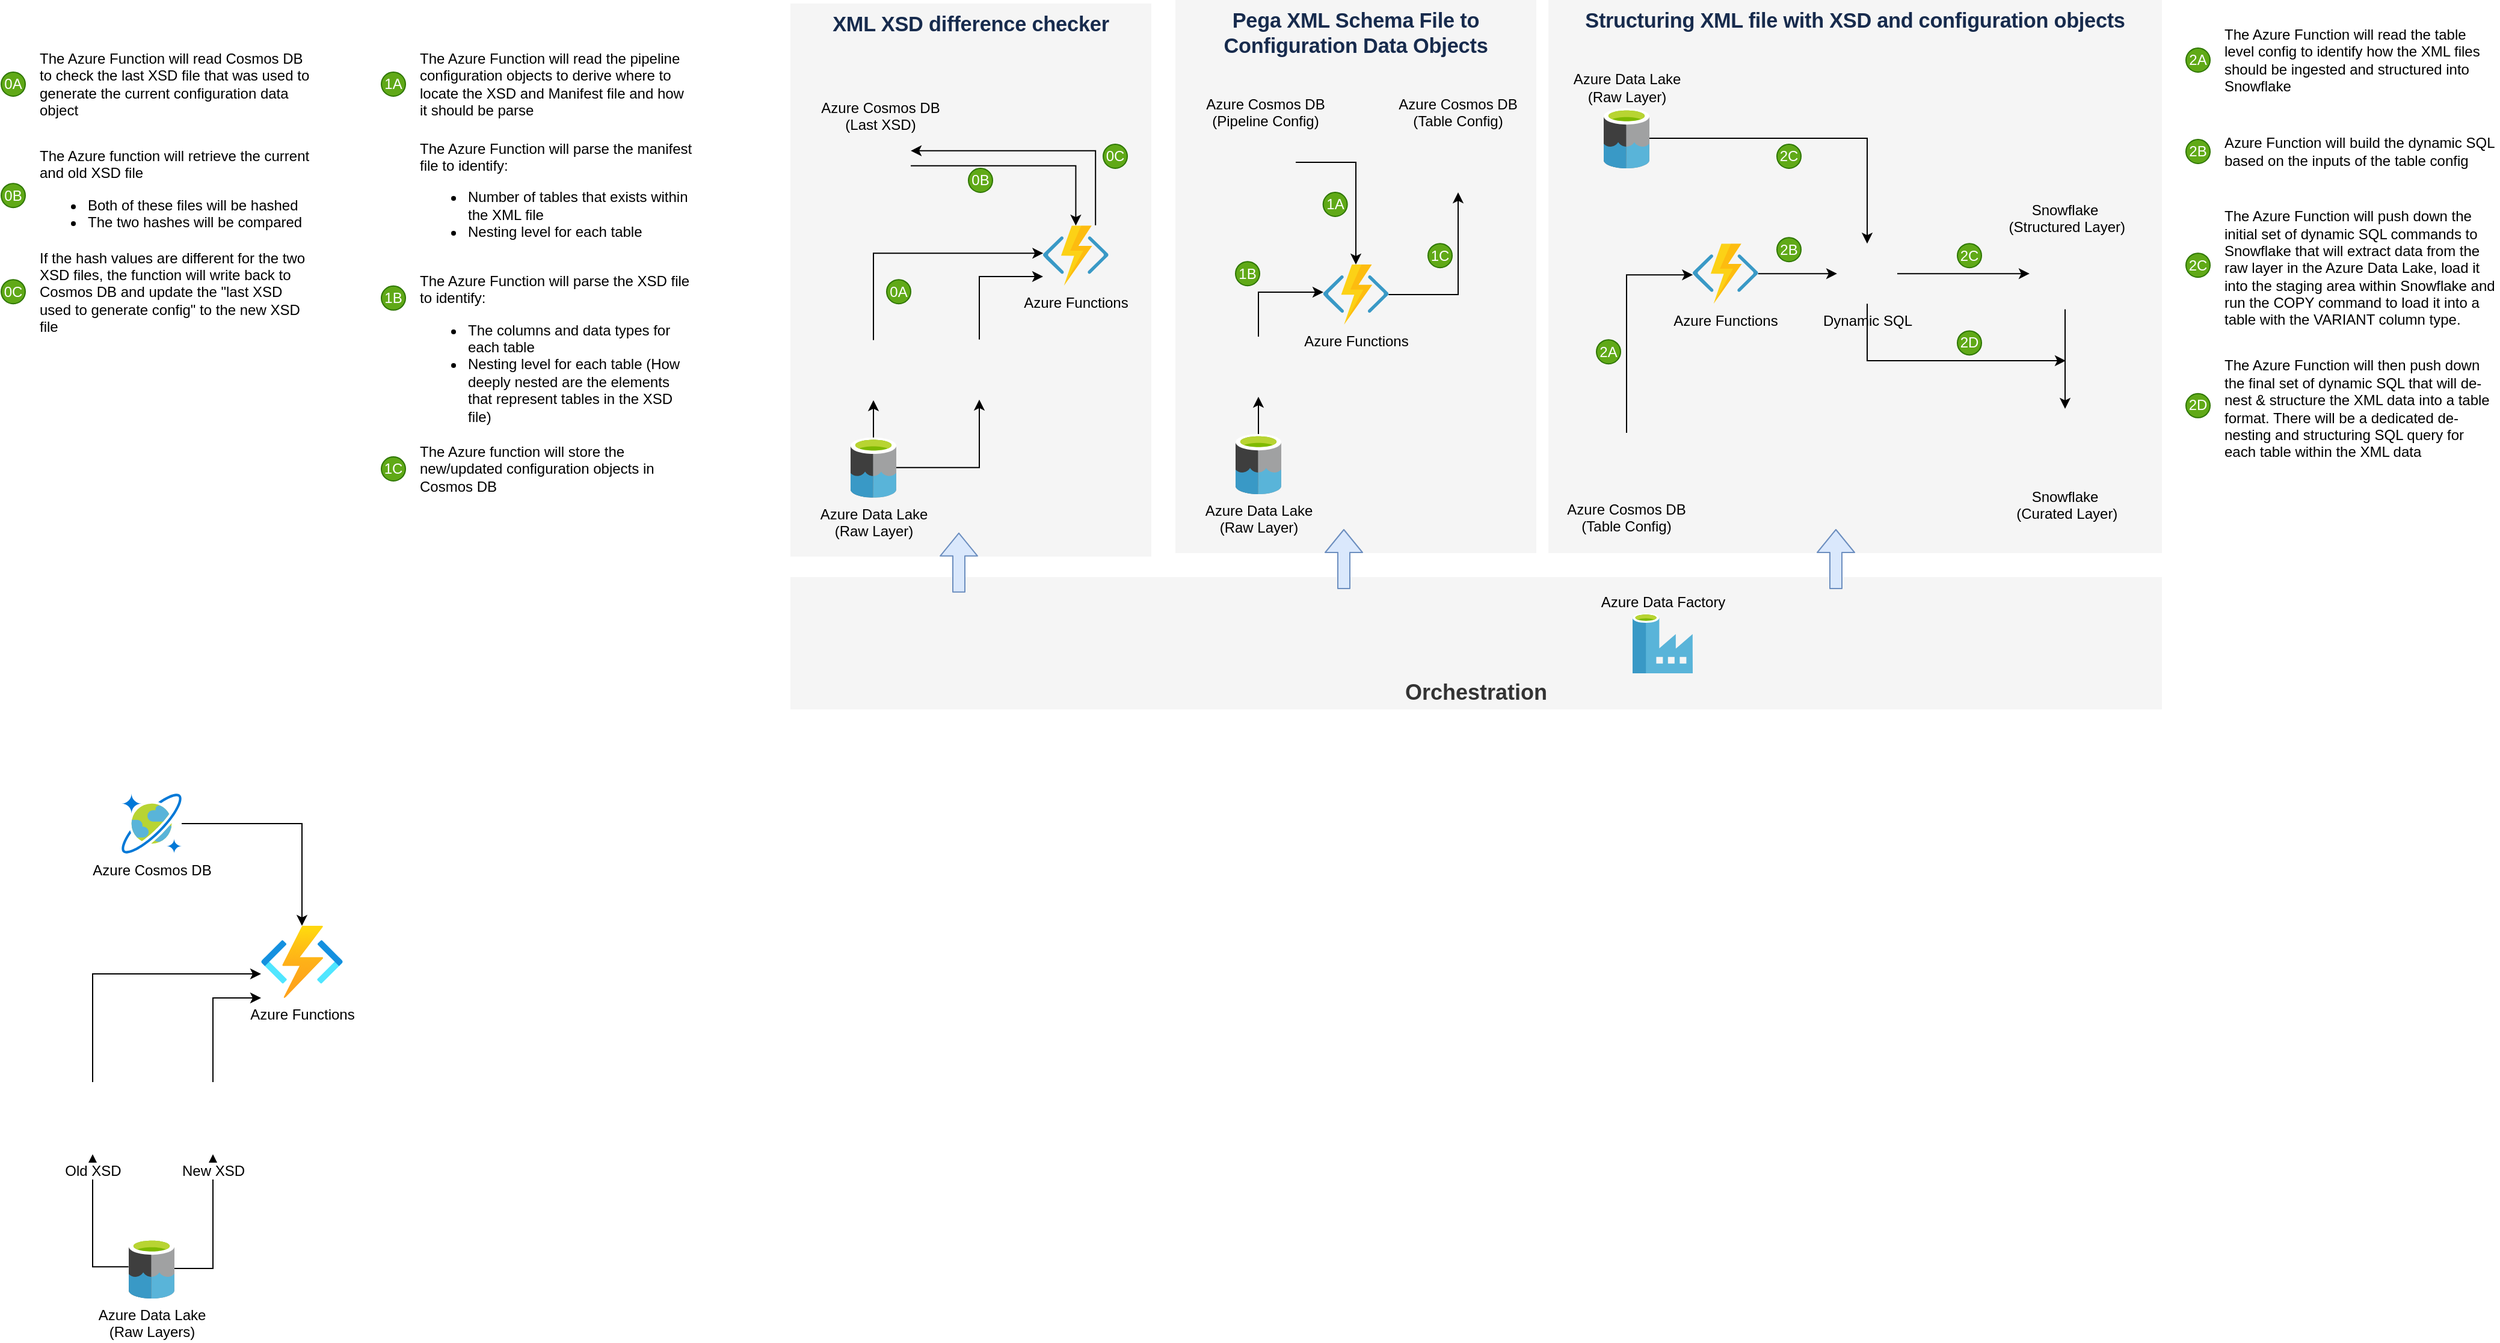 <mxfile version="13.7.7" type="device" pages="2"><diagram id="fEEXhk86XjZmXS8oergo" name="Page-1"><mxGraphModel dx="1038" dy="1680" grid="1" gridSize="10" guides="1" tooltips="1" connect="1" arrows="1" fold="1" page="1" pageScale="1" pageWidth="850" pageHeight="1100" math="0" shadow="0"><root><mxCell id="0"/><mxCell id="1" parent="0"/><mxCell id="aSCi5JB_Is5EYZtUfOi1-1" value="Azure Data Lake&lt;br&gt;(Raw Layers)" style="aspect=fixed;html=1;points=[];align=center;image;fontSize=12;image=img/lib/mscae/Data_Lake.svg;" vertex="1" parent="1"><mxGeometry x="280" y="700" width="38" height="50" as="geometry"/></mxCell><mxCell id="aSCi5JB_Is5EYZtUfOi1-3" style="edgeStyle=orthogonalEdgeStyle;rounded=0;orthogonalLoop=1;jettySize=auto;html=1;exitX=-0.005;exitY=0.472;exitDx=0;exitDy=0;exitPerimeter=0;" edge="1" parent="1" source="aSCi5JB_Is5EYZtUfOi1-1" target="aSCi5JB_Is5EYZtUfOi1-2"><mxGeometry relative="1" as="geometry"><mxPoint x="310" y="640" as="sourcePoint"/><mxPoint x="340" y="610" as="targetPoint"/></mxGeometry></mxCell><mxCell id="aSCi5JB_Is5EYZtUfOi1-7" value="" style="edgeStyle=orthogonalEdgeStyle;rounded=0;orthogonalLoop=1;jettySize=auto;html=1;exitX=0.5;exitY=0;exitDx=0;exitDy=0;" edge="1" parent="1" source="aSCi5JB_Is5EYZtUfOi1-2" target="aSCi5JB_Is5EYZtUfOi1-6"><mxGeometry relative="1" as="geometry"><mxPoint x="370" y="481" as="targetPoint"/><Array as="points"><mxPoint x="250" y="480"/></Array></mxGeometry></mxCell><mxCell id="aSCi5JB_Is5EYZtUfOi1-2" value="Old XSD" style="shape=image;html=1;verticalAlign=top;verticalLabelPosition=bottom;labelBackgroundColor=#ffffff;imageAspect=0;aspect=fixed;image=https://cdn1.iconfinder.com/data/icons/hawcons/32/699182-icon-102-document-file-xml-128.png" vertex="1" parent="1"><mxGeometry x="220" y="570" width="60" height="60" as="geometry"/></mxCell><mxCell id="aSCi5JB_Is5EYZtUfOi1-4" style="edgeStyle=orthogonalEdgeStyle;rounded=0;orthogonalLoop=1;jettySize=auto;html=1;" edge="1" parent="1" target="aSCi5JB_Is5EYZtUfOi1-5" source="aSCi5JB_Is5EYZtUfOi1-1"><mxGeometry relative="1" as="geometry"><mxPoint x="340" y="735" as="sourcePoint"/><mxPoint x="350" y="620" as="targetPoint"/><Array as="points"><mxPoint x="350" y="725"/></Array></mxGeometry></mxCell><mxCell id="aSCi5JB_Is5EYZtUfOi1-8" style="edgeStyle=orthogonalEdgeStyle;rounded=0;orthogonalLoop=1;jettySize=auto;html=1;exitX=0.5;exitY=0;exitDx=0;exitDy=0;" edge="1" parent="1" source="aSCi5JB_Is5EYZtUfOi1-5" target="aSCi5JB_Is5EYZtUfOi1-6"><mxGeometry relative="1" as="geometry"><Array as="points"><mxPoint x="350" y="500"/></Array></mxGeometry></mxCell><mxCell id="aSCi5JB_Is5EYZtUfOi1-5" value="New XSD" style="shape=image;html=1;verticalAlign=top;verticalLabelPosition=bottom;labelBackgroundColor=#ffffff;imageAspect=0;aspect=fixed;image=https://cdn1.iconfinder.com/data/icons/hawcons/32/699182-icon-102-document-file-xml-128.png" vertex="1" parent="1"><mxGeometry x="320" y="570" width="60" height="60" as="geometry"/></mxCell><mxCell id="aSCi5JB_Is5EYZtUfOi1-6" value="Azure Functions" style="aspect=fixed;html=1;points=[];align=center;image;fontSize=12;image=img/lib/azure2/compute/Function_Apps.svg;" vertex="1" parent="1"><mxGeometry x="390" y="440" width="68" height="60" as="geometry"/></mxCell><mxCell id="aSCi5JB_Is5EYZtUfOi1-10" style="edgeStyle=orthogonalEdgeStyle;rounded=0;orthogonalLoop=1;jettySize=auto;html=1;" edge="1" parent="1" source="aSCi5JB_Is5EYZtUfOi1-9" target="aSCi5JB_Is5EYZtUfOi1-6"><mxGeometry relative="1" as="geometry"/></mxCell><mxCell id="aSCi5JB_Is5EYZtUfOi1-9" value="Azure Cosmos DB" style="aspect=fixed;html=1;points=[];align=center;image;fontSize=12;image=img/lib/mscae/CosmosDB.svg;" vertex="1" parent="1"><mxGeometry x="274" y="330" width="50" height="50" as="geometry"/></mxCell><mxCell id="aSCi5JB_Is5EYZtUfOi1-66" value="&lt;span style=&quot;color: rgb(23 , 43 , 77) ; font-family: , &amp;quot;blinkmacsystemfont&amp;quot; , &amp;quot;segoe ui&amp;quot; , &amp;quot;roboto&amp;quot; , &amp;quot;noto sans&amp;quot; , &amp;quot;ubuntu&amp;quot; , &amp;quot;droid sans&amp;quot; , &amp;quot;helvetica neue&amp;quot; , sans-serif ; font-size: 1.43em ; letter-spacing: -0.008em&quot;&gt;Structuring XML file with XSD and configuration objects&lt;/span&gt;" style="rounded=0;whiteSpace=wrap;html=1;fillColor=#f5f5f5;fontColor=#333333;strokeColor=none;verticalAlign=top;fontStyle=1" vertex="1" parent="1"><mxGeometry x="1460" y="-330" width="510" height="460" as="geometry"/></mxCell><mxCell id="aSCi5JB_Is5EYZtUfOi1-67" value="&lt;span style=&quot;color: rgb(23 , 43 , 77) ; letter-spacing: -0.008em&quot;&gt;&lt;b&gt;&lt;font style=&quot;font-size: 17.16px&quot;&gt;Pega XML Schema File to Configuration Data Objects&lt;/font&gt;&lt;/b&gt;&lt;/span&gt;" style="rounded=0;whiteSpace=wrap;html=1;fillColor=#f5f5f5;fontColor=#333333;strokeColor=none;verticalAlign=top;" vertex="1" parent="1"><mxGeometry x="1150" y="-330" width="300" height="460" as="geometry"/></mxCell><mxCell id="aSCi5JB_Is5EYZtUfOi1-68" value="&lt;b&gt;&lt;font style=&quot;font-size: 18px&quot;&gt;Orchestration&lt;/font&gt;&lt;/b&gt;" style="rounded=0;whiteSpace=wrap;html=1;fillColor=#f5f5f5;fontColor=#333333;strokeColor=none;verticalAlign=bottom;" vertex="1" parent="1"><mxGeometry x="830" y="150" width="1140" height="110" as="geometry"/></mxCell><mxCell id="aSCi5JB_Is5EYZtUfOi1-69" value="Azure Data Factory" style="aspect=fixed;html=1;points=[];align=center;image;fontSize=12;image=img/lib/mscae/Data_Factory.svg;labelBackgroundColor=none;labelPosition=center;verticalLabelPosition=top;verticalAlign=bottom;" vertex="1" parent="1"><mxGeometry x="1530" y="180" width="50" height="50" as="geometry"/></mxCell><mxCell id="aSCi5JB_Is5EYZtUfOi1-70" style="edgeStyle=orthogonalEdgeStyle;rounded=0;orthogonalLoop=1;jettySize=auto;html=1;" edge="1" parent="1" source="aSCi5JB_Is5EYZtUfOi1-92" target="aSCi5JB_Is5EYZtUfOi1-88"><mxGeometry relative="1" as="geometry"/></mxCell><mxCell id="aSCi5JB_Is5EYZtUfOi1-71" style="edgeStyle=orthogonalEdgeStyle;rounded=0;orthogonalLoop=1;jettySize=auto;html=1;" edge="1" parent="1" source="aSCi5JB_Is5EYZtUfOi1-73" target="aSCi5JB_Is5EYZtUfOi1-82"><mxGeometry relative="1" as="geometry"/></mxCell><mxCell id="aSCi5JB_Is5EYZtUfOi1-72" style="edgeStyle=orthogonalEdgeStyle;rounded=0;orthogonalLoop=1;jettySize=auto;html=1;" edge="1" parent="1" source="aSCi5JB_Is5EYZtUfOi1-73"><mxGeometry relative="1" as="geometry"><mxPoint x="1890" y="-30" as="targetPoint"/><Array as="points"><mxPoint x="1725" y="-30"/></Array></mxGeometry></mxCell><mxCell id="aSCi5JB_Is5EYZtUfOi1-73" value="Dynamic SQL" style="shape=image;html=1;verticalAlign=top;verticalLabelPosition=bottom;labelBackgroundColor=none;imageAspect=0;aspect=fixed;image=https://cdn1.iconfinder.com/data/icons/hawcons/32/700048-icon-89-document-file-sql-128.png;labelPosition=center;align=center;" vertex="1" parent="1"><mxGeometry x="1700" y="-127.4" width="50" height="50" as="geometry"/></mxCell><mxCell id="aSCi5JB_Is5EYZtUfOi1-74" style="edgeStyle=orthogonalEdgeStyle;rounded=0;orthogonalLoop=1;jettySize=auto;html=1;" edge="1" parent="1" source="aSCi5JB_Is5EYZtUfOi1-75" target="aSCi5JB_Is5EYZtUfOi1-92"><mxGeometry relative="1" as="geometry"/></mxCell><mxCell id="aSCi5JB_Is5EYZtUfOi1-75" value="Azure Cosmos DB &#10;(Pipeline Config)" style="shape=image;verticalLabelPosition=top;labelBackgroundColor=none;verticalAlign=bottom;aspect=fixed;imageAspect=0;image=https://www.bobpusateri.com/wp-content/uploads/2018/09/CosmosDB-400.png;labelPosition=center;align=center;" vertex="1" parent="1"><mxGeometry x="1200" y="-220" width="50" height="50" as="geometry"/></mxCell><mxCell id="aSCi5JB_Is5EYZtUfOi1-76" value="2A" style="ellipse;whiteSpace=wrap;html=1;aspect=fixed;fillColor=#60a917;strokeColor=#2D7600;fontColor=#ffffff;" vertex="1" parent="1"><mxGeometry x="1990" y="-290" width="20" height="20" as="geometry"/></mxCell><mxCell id="aSCi5JB_Is5EYZtUfOi1-77" value="The Azure Function will read the table level config to identify how the XML files should be ingested and structured into Snowflake" style="text;html=1;strokeColor=none;fillColor=none;align=left;verticalAlign=middle;whiteSpace=wrap;rounded=0;" vertex="1" parent="1"><mxGeometry x="2020" y="-310" width="230" height="60" as="geometry"/></mxCell><mxCell id="aSCi5JB_Is5EYZtUfOi1-78" value="2B" style="ellipse;whiteSpace=wrap;html=1;aspect=fixed;fillColor=#60a917;strokeColor=#2D7600;fontColor=#ffffff;" vertex="1" parent="1"><mxGeometry x="1990" y="-214" width="20" height="20" as="geometry"/></mxCell><mxCell id="aSCi5JB_Is5EYZtUfOi1-79" value="Azure Function will build the dynamic SQL based on the inputs of the table config" style="text;html=1;strokeColor=none;fillColor=none;align=left;verticalAlign=middle;whiteSpace=wrap;rounded=0;" vertex="1" parent="1"><mxGeometry x="2020" y="-234" width="230" height="60" as="geometry"/></mxCell><mxCell id="aSCi5JB_Is5EYZtUfOi1-80" value="Snowflake&#10; (Curated Layer)" style="shape=image;verticalLabelPosition=bottom;labelBackgroundColor=none;verticalAlign=top;aspect=fixed;imageAspect=0;image=https://globalcorporateventuring.com/content/uploads/2018/08/Snowflake_Computing_blue_icon.png;labelPosition=center;align=center;" vertex="1" parent="1"><mxGeometry x="1860" y="10.0" width="59" height="59.41" as="geometry"/></mxCell><mxCell id="aSCi5JB_Is5EYZtUfOi1-81" style="edgeStyle=orthogonalEdgeStyle;rounded=0;orthogonalLoop=1;jettySize=auto;html=1;" edge="1" parent="1" source="aSCi5JB_Is5EYZtUfOi1-82" target="aSCi5JB_Is5EYZtUfOi1-80"><mxGeometry relative="1" as="geometry"/></mxCell><mxCell id="aSCi5JB_Is5EYZtUfOi1-82" value="Snowflake&#10; (Structured Layer)" style="shape=image;verticalLabelPosition=top;labelBackgroundColor=none;verticalAlign=bottom;aspect=fixed;imageAspect=0;image=https://globalcorporateventuring.com/content/uploads/2018/08/Snowflake_Computing_blue_icon.png;labelPosition=center;align=center;" vertex="1" parent="1"><mxGeometry x="1860" y="-132.11" width="59" height="59.41" as="geometry"/></mxCell><mxCell id="aSCi5JB_Is5EYZtUfOi1-83" style="edgeStyle=orthogonalEdgeStyle;rounded=0;orthogonalLoop=1;jettySize=auto;html=1;entryX=0.003;entryY=0.52;entryDx=0;entryDy=0;entryPerimeter=0;" edge="1" parent="1" source="aSCi5JB_Is5EYZtUfOi1-84" target="aSCi5JB_Is5EYZtUfOi1-91"><mxGeometry relative="1" as="geometry"><Array as="points"><mxPoint x="1525" y="56"/></Array></mxGeometry></mxCell><mxCell id="aSCi5JB_Is5EYZtUfOi1-84" value="Azure Cosmos DB &#10;(Table Config)" style="shape=image;verticalLabelPosition=bottom;labelBackgroundColor=none;verticalAlign=top;aspect=fixed;imageAspect=0;image=https://www.bobpusateri.com/wp-content/uploads/2018/09/CosmosDB-400.png;labelPosition=center;align=center;" vertex="1" parent="1"><mxGeometry x="1500" y="30" width="50" height="50" as="geometry"/></mxCell><mxCell id="aSCi5JB_Is5EYZtUfOi1-85" style="edgeStyle=orthogonalEdgeStyle;rounded=0;orthogonalLoop=1;jettySize=auto;html=1;" edge="1" parent="1" source="aSCi5JB_Is5EYZtUfOi1-91" target="aSCi5JB_Is5EYZtUfOi1-73"><mxGeometry relative="1" as="geometry"/></mxCell><mxCell id="aSCi5JB_Is5EYZtUfOi1-86" style="edgeStyle=orthogonalEdgeStyle;rounded=0;orthogonalLoop=1;jettySize=auto;html=1;" edge="1" parent="1" source="aSCi5JB_Is5EYZtUfOi1-87" target="aSCi5JB_Is5EYZtUfOi1-115"><mxGeometry relative="1" as="geometry"/></mxCell><mxCell id="aSCi5JB_Is5EYZtUfOi1-87" value="Azure Data Lake&lt;br&gt;(Raw Layer)" style="aspect=fixed;html=1;points=[];align=center;image;fontSize=12;image=img/lib/mscae/Data_Lake.svg;strokeColor=#FFFFFF;fillColor=#08CEFF;labelBackgroundColor=none;" vertex="1" parent="1"><mxGeometry x="1200" y="31.0" width="38" height="50" as="geometry"/></mxCell><mxCell id="aSCi5JB_Is5EYZtUfOi1-88" value="Azure Cosmos DB &#10;(Table Config)" style="shape=image;verticalLabelPosition=top;labelBackgroundColor=none;verticalAlign=bottom;aspect=fixed;imageAspect=0;image=https://www.bobpusateri.com/wp-content/uploads/2018/09/CosmosDB-400.png;labelPosition=center;align=center;" vertex="1" parent="1"><mxGeometry x="1360" y="-220" width="50" height="50" as="geometry"/></mxCell><mxCell id="aSCi5JB_Is5EYZtUfOi1-89" style="edgeStyle=orthogonalEdgeStyle;rounded=0;orthogonalLoop=1;jettySize=auto;html=1;entryX=0.5;entryY=0;entryDx=0;entryDy=0;" edge="1" parent="1" source="aSCi5JB_Is5EYZtUfOi1-90" target="aSCi5JB_Is5EYZtUfOi1-73"><mxGeometry relative="1" as="geometry"/></mxCell><mxCell id="aSCi5JB_Is5EYZtUfOi1-90" value="Azure Data Lake&lt;br&gt;(Raw Layer)" style="aspect=fixed;html=1;points=[];align=center;image;fontSize=12;image=img/lib/mscae/Data_Lake.svg;strokeColor=#FFFFFF;fillColor=#08CEFF;labelBackgroundColor=none;labelPosition=center;verticalLabelPosition=top;verticalAlign=bottom;" vertex="1" parent="1"><mxGeometry x="1506" y="-240.0" width="38" height="50" as="geometry"/></mxCell><mxCell id="aSCi5JB_Is5EYZtUfOi1-91" value="Azure Functions" style="aspect=fixed;html=1;points=[];align=center;image;fontSize=12;image=img/lib/mscae/Functions.svg;labelBackgroundColor=none;" vertex="1" parent="1"><mxGeometry x="1580" y="-127.4" width="54.35" height="50" as="geometry"/></mxCell><mxCell id="aSCi5JB_Is5EYZtUfOi1-92" value="Azure Functions" style="aspect=fixed;html=1;points=[];align=center;image;fontSize=12;image=img/lib/mscae/Functions.svg;labelBackgroundColor=none;" vertex="1" parent="1"><mxGeometry x="1272.83" y="-110" width="54.35" height="50" as="geometry"/></mxCell><mxCell id="aSCi5JB_Is5EYZtUfOi1-93" value="" style="shape=flexArrow;endArrow=classic;html=1;fillColor=#dae8fc;strokeColor=#6c8ebf;" edge="1" parent="1"><mxGeometry width="50" height="50" relative="1" as="geometry"><mxPoint x="1290" y="160" as="sourcePoint"/><mxPoint x="1290" y="110" as="targetPoint"/></mxGeometry></mxCell><mxCell id="aSCi5JB_Is5EYZtUfOi1-94" value="" style="shape=flexArrow;endArrow=classic;html=1;fillColor=#dae8fc;strokeColor=#6c8ebf;" edge="1" parent="1"><mxGeometry width="50" height="50" relative="1" as="geometry"><mxPoint x="1699" y="160" as="sourcePoint"/><mxPoint x="1699" y="110" as="targetPoint"/></mxGeometry></mxCell><mxCell id="aSCi5JB_Is5EYZtUfOi1-95" style="edgeStyle=orthogonalEdgeStyle;rounded=0;orthogonalLoop=1;jettySize=auto;html=1;entryX=0.003;entryY=0.46;entryDx=0;entryDy=0;entryPerimeter=0;" edge="1" parent="1" source="aSCi5JB_Is5EYZtUfOi1-115" target="aSCi5JB_Is5EYZtUfOi1-92"><mxGeometry relative="1" as="geometry"><Array as="points"><mxPoint x="1219" y="-87"/></Array></mxGeometry></mxCell><mxCell id="aSCi5JB_Is5EYZtUfOi1-96" value="1B" style="ellipse;whiteSpace=wrap;html=1;aspect=fixed;fillColor=#60a917;strokeColor=#2D7600;fontColor=#ffffff;" vertex="1" parent="1"><mxGeometry x="1200" y="-112.4" width="20" height="20" as="geometry"/></mxCell><mxCell id="aSCi5JB_Is5EYZtUfOi1-97" value="1A" style="ellipse;whiteSpace=wrap;html=1;aspect=fixed;fillColor=#60a917;strokeColor=#2D7600;fontColor=#ffffff;" vertex="1" parent="1"><mxGeometry x="1272.83" y="-170" width="20" height="20" as="geometry"/></mxCell><mxCell id="aSCi5JB_Is5EYZtUfOi1-98" value="1C" style="ellipse;whiteSpace=wrap;html=1;aspect=fixed;fillColor=#60a917;strokeColor=#2D7600;fontColor=#ffffff;" vertex="1" parent="1"><mxGeometry x="1360" y="-127.4" width="20" height="20" as="geometry"/></mxCell><mxCell id="aSCi5JB_Is5EYZtUfOi1-99" value="2C" style="ellipse;whiteSpace=wrap;html=1;aspect=fixed;fillColor=#60a917;strokeColor=#2D7600;fontColor=#ffffff;" vertex="1" parent="1"><mxGeometry x="1650" y="-210" width="20" height="20" as="geometry"/></mxCell><mxCell id="aSCi5JB_Is5EYZtUfOi1-100" value="2A" style="ellipse;whiteSpace=wrap;html=1;aspect=fixed;fillColor=#60a917;strokeColor=#2D7600;fontColor=#ffffff;" vertex="1" parent="1"><mxGeometry x="1500" y="-47.4" width="20" height="20" as="geometry"/></mxCell><mxCell id="aSCi5JB_Is5EYZtUfOi1-101" value="2B" style="ellipse;whiteSpace=wrap;html=1;aspect=fixed;fillColor=#60a917;strokeColor=#2D7600;fontColor=#ffffff;" vertex="1" parent="1"><mxGeometry x="1650" y="-132.4" width="20" height="20" as="geometry"/></mxCell><mxCell id="aSCi5JB_Is5EYZtUfOi1-102" value="2C" style="ellipse;whiteSpace=wrap;html=1;aspect=fixed;fillColor=#60a917;strokeColor=#2D7600;fontColor=#ffffff;" vertex="1" parent="1"><mxGeometry x="1800" y="-127.4" width="20" height="20" as="geometry"/></mxCell><mxCell id="aSCi5JB_Is5EYZtUfOi1-103" value="2D" style="ellipse;whiteSpace=wrap;html=1;aspect=fixed;fillColor=#60a917;strokeColor=#2D7600;fontColor=#ffffff;" vertex="1" parent="1"><mxGeometry x="1800" y="-54.8" width="20" height="20" as="geometry"/></mxCell><mxCell id="aSCi5JB_Is5EYZtUfOi1-104" value="1A" style="ellipse;whiteSpace=wrap;html=1;aspect=fixed;fillColor=#60a917;strokeColor=#2D7600;fontColor=#ffffff;" vertex="1" parent="1"><mxGeometry x="490" y="-270" width="20" height="20" as="geometry"/></mxCell><mxCell id="aSCi5JB_Is5EYZtUfOi1-105" value="The Azure Function will read the pipeline configuration objects to derive where to locate the XSD and Manifest file and how it should be parse" style="text;html=1;strokeColor=none;fillColor=none;align=left;verticalAlign=middle;whiteSpace=wrap;rounded=0;" vertex="1" parent="1"><mxGeometry x="520" y="-290" width="230" height="60" as="geometry"/></mxCell><mxCell id="aSCi5JB_Is5EYZtUfOi1-106" value="1B" style="ellipse;whiteSpace=wrap;html=1;aspect=fixed;fillColor=#60a917;strokeColor=#2D7600;fontColor=#ffffff;" vertex="1" parent="1"><mxGeometry x="490" y="-92.11" width="20" height="20" as="geometry"/></mxCell><mxCell id="aSCi5JB_Is5EYZtUfOi1-107" value="&lt;div&gt;The Azure Function will parse the manifest file to identify:&lt;/div&gt;&lt;div&gt;&lt;ul&gt;&lt;li&gt;Number of tables that exists within the XML file&lt;/li&gt;&lt;li&gt;Nesting level for each table&lt;/li&gt;&lt;/ul&gt;&lt;/div&gt;&lt;br&gt;The Azure Function will parse the XSD file to identify:&lt;br&gt;&lt;ul&gt;&lt;li&gt;The columns and data types for each table&lt;/li&gt;&lt;li&gt;Nesting level for each table (How deeply nested are the elements that represent tables in the XSD file)&lt;/li&gt;&lt;/ul&gt;&lt;div&gt;&lt;br&gt;&lt;/div&gt;" style="text;html=1;strokeColor=none;fillColor=none;align=left;verticalAlign=middle;whiteSpace=wrap;rounded=0;" vertex="1" parent="1"><mxGeometry x="520" y="-112.11" width="230" height="60" as="geometry"/></mxCell><mxCell id="aSCi5JB_Is5EYZtUfOi1-108" value="1C" style="ellipse;whiteSpace=wrap;html=1;aspect=fixed;fillColor=#60a917;strokeColor=#2D7600;fontColor=#ffffff;" vertex="1" parent="1"><mxGeometry x="490" y="50" width="20" height="20" as="geometry"/></mxCell><mxCell id="aSCi5JB_Is5EYZtUfOi1-109" value="The Azure function will store the new/updated configuration objects in Cosmos DB" style="text;html=1;strokeColor=none;fillColor=none;align=left;verticalAlign=middle;whiteSpace=wrap;rounded=0;" vertex="1" parent="1"><mxGeometry x="520" y="30" width="230" height="60" as="geometry"/></mxCell><mxCell id="aSCi5JB_Is5EYZtUfOi1-110" value="2C" style="ellipse;whiteSpace=wrap;html=1;aspect=fixed;fillColor=#60a917;strokeColor=#2D7600;fontColor=#ffffff;" vertex="1" parent="1"><mxGeometry x="1990" y="-119.4" width="20" height="20" as="geometry"/></mxCell><mxCell id="aSCi5JB_Is5EYZtUfOi1-111" value="The Azure Function will push down the initial set of dynamic SQL commands to Snowflake that will extract data from the raw layer in the Azure Data Lake, load it into the staging area within Snowflake and run the COPY command to load it into a table with the VARIANT column type.&amp;nbsp;" style="text;html=1;strokeColor=none;fillColor=none;align=left;verticalAlign=middle;whiteSpace=wrap;rounded=0;" vertex="1" parent="1"><mxGeometry x="2020" y="-137.4" width="230" height="60" as="geometry"/></mxCell><mxCell id="aSCi5JB_Is5EYZtUfOi1-112" value="2D" style="ellipse;whiteSpace=wrap;html=1;aspect=fixed;fillColor=#60a917;strokeColor=#2D7600;fontColor=#ffffff;" vertex="1" parent="1"><mxGeometry x="1990" y="-2.6" width="20" height="20" as="geometry"/></mxCell><mxCell id="aSCi5JB_Is5EYZtUfOi1-113" value="The Azure Function will then push down the final set of dynamic SQL that will de-nest &amp;amp; structure the XML data into a table format. There will be a dedicated de-nesting and structuring SQL query for each table within the XML data" style="text;html=1;strokeColor=none;fillColor=none;align=left;verticalAlign=middle;whiteSpace=wrap;rounded=0;" vertex="1" parent="1"><mxGeometry x="2020" y="-20" width="230" height="60" as="geometry"/></mxCell><mxCell id="aSCi5JB_Is5EYZtUfOi1-114" value="" style="shape=image;html=1;verticalAlign=top;verticalLabelPosition=bottom;labelBackgroundColor=#ffffff;imageAspect=0;aspect=fixed;image=https://cdn1.iconfinder.com/data/icons/hawcons/32/699182-icon-102-document-file-xml-128.png;strokeColor=#FFFFFF;fillColor=#08CEFF;" vertex="1" parent="1"><mxGeometry x="1180" y="-67.4" width="50" height="50" as="geometry"/></mxCell><mxCell id="aSCi5JB_Is5EYZtUfOi1-115" value="" style="shape=image;html=1;verticalAlign=top;verticalLabelPosition=bottom;labelBackgroundColor=#ffffff;imageAspect=0;aspect=fixed;image=https://cdn1.iconfinder.com/data/icons/hawcons/32/699182-icon-102-document-file-xml-128.png;strokeColor=#FFFFFF;fillColor=#08CEFF;" vertex="1" parent="1"><mxGeometry x="1194" y="-50" width="50" height="50" as="geometry"/></mxCell><mxCell id="aSCi5JB_Is5EYZtUfOi1-147" value="&lt;span style=&quot;color: rgb(23 , 43 , 77) ; letter-spacing: -0.008em&quot;&gt;&lt;b&gt;&lt;font style=&quot;font-size: 17.16px&quot;&gt;XML XSD difference checker&lt;/font&gt;&lt;/b&gt;&lt;/span&gt;" style="rounded=0;whiteSpace=wrap;html=1;fillColor=#f5f5f5;fontColor=#333333;strokeColor=none;verticalAlign=top;" vertex="1" parent="1"><mxGeometry x="830" y="-327.11" width="300" height="460" as="geometry"/></mxCell><mxCell id="aSCi5JB_Is5EYZtUfOi1-149" style="edgeStyle=orthogonalEdgeStyle;rounded=0;orthogonalLoop=1;jettySize=auto;html=1;" edge="1" parent="1" source="aSCi5JB_Is5EYZtUfOi1-150" target="aSCi5JB_Is5EYZtUfOi1-154"><mxGeometry relative="1" as="geometry"/></mxCell><mxCell id="aSCi5JB_Is5EYZtUfOi1-150" value="Azure Cosmos DB &#10;(Last XSD)" style="shape=image;verticalLabelPosition=top;labelBackgroundColor=none;verticalAlign=bottom;aspect=fixed;imageAspect=0;image=https://www.bobpusateri.com/wp-content/uploads/2018/09/CosmosDB-400.png;labelPosition=center;align=center;" vertex="1" parent="1"><mxGeometry x="880" y="-217.11" width="50" height="50" as="geometry"/></mxCell><mxCell id="aSCi5JB_Is5EYZtUfOi1-151" style="edgeStyle=orthogonalEdgeStyle;rounded=0;orthogonalLoop=1;jettySize=auto;html=1;" edge="1" parent="1" source="aSCi5JB_Is5EYZtUfOi1-152" target="aSCi5JB_Is5EYZtUfOi1-161"><mxGeometry relative="1" as="geometry"/></mxCell><mxCell id="aSCi5JB_Is5EYZtUfOi1-166" style="edgeStyle=orthogonalEdgeStyle;rounded=0;orthogonalLoop=1;jettySize=auto;html=1;" edge="1" parent="1" source="aSCi5JB_Is5EYZtUfOi1-152" target="aSCi5JB_Is5EYZtUfOi1-165"><mxGeometry relative="1" as="geometry"/></mxCell><mxCell id="aSCi5JB_Is5EYZtUfOi1-152" value="Azure Data Lake&lt;br&gt;(Raw Layer)" style="aspect=fixed;html=1;points=[];align=center;image;fontSize=12;image=img/lib/mscae/Data_Lake.svg;strokeColor=#FFFFFF;fillColor=#08CEFF;labelBackgroundColor=none;" vertex="1" parent="1"><mxGeometry x="880" y="33.89" width="38" height="50" as="geometry"/></mxCell><mxCell id="aSCi5JB_Is5EYZtUfOi1-178" style="edgeStyle=orthogonalEdgeStyle;rounded=0;orthogonalLoop=1;jettySize=auto;html=1;entryX=1;entryY=0.25;entryDx=0;entryDy=0;exitX=0.802;exitY=-0.004;exitDx=0;exitDy=0;exitPerimeter=0;" edge="1" parent="1" source="aSCi5JB_Is5EYZtUfOi1-154" target="aSCi5JB_Is5EYZtUfOi1-150"><mxGeometry relative="1" as="geometry"/></mxCell><mxCell id="aSCi5JB_Is5EYZtUfOi1-154" value="Azure Functions" style="aspect=fixed;html=1;points=[];align=center;image;fontSize=12;image=img/lib/mscae/Functions.svg;labelBackgroundColor=none;" vertex="1" parent="1"><mxGeometry x="1040" y="-142.4" width="54.35" height="50" as="geometry"/></mxCell><mxCell id="aSCi5JB_Is5EYZtUfOi1-155" value="" style="shape=flexArrow;endArrow=classic;html=1;fillColor=#dae8fc;strokeColor=#6c8ebf;" edge="1" parent="1"><mxGeometry width="50" height="50" relative="1" as="geometry"><mxPoint x="970" y="162.89" as="sourcePoint"/><mxPoint x="970" y="112.89" as="targetPoint"/></mxGeometry></mxCell><mxCell id="aSCi5JB_Is5EYZtUfOi1-156" style="edgeStyle=orthogonalEdgeStyle;rounded=0;orthogonalLoop=1;jettySize=auto;html=1;entryX=0.003;entryY=0.46;entryDx=0;entryDy=0;entryPerimeter=0;" edge="1" parent="1" source="aSCi5JB_Is5EYZtUfOi1-161" target="aSCi5JB_Is5EYZtUfOi1-154"><mxGeometry relative="1" as="geometry"><Array as="points"><mxPoint x="899" y="-119"/></Array></mxGeometry></mxCell><mxCell id="aSCi5JB_Is5EYZtUfOi1-157" value="0B" style="ellipse;whiteSpace=wrap;html=1;aspect=fixed;fillColor=#60a917;strokeColor=#2D7600;fontColor=#ffffff;" vertex="1" parent="1"><mxGeometry x="978" y="-190" width="20" height="20" as="geometry"/></mxCell><mxCell id="aSCi5JB_Is5EYZtUfOi1-158" value="0A" style="ellipse;whiteSpace=wrap;html=1;aspect=fixed;fillColor=#60a917;strokeColor=#2D7600;fontColor=#ffffff;" vertex="1" parent="1"><mxGeometry x="910.0" y="-97.4" width="20" height="20" as="geometry"/></mxCell><mxCell id="aSCi5JB_Is5EYZtUfOi1-159" value="0C" style="ellipse;whiteSpace=wrap;html=1;aspect=fixed;fillColor=#60a917;strokeColor=#2D7600;fontColor=#ffffff;" vertex="1" parent="1"><mxGeometry x="1090" y="-210" width="20" height="20" as="geometry"/></mxCell><mxCell id="aSCi5JB_Is5EYZtUfOi1-160" value="" style="shape=image;html=1;verticalAlign=top;verticalLabelPosition=bottom;labelBackgroundColor=#ffffff;imageAspect=0;aspect=fixed;image=https://cdn1.iconfinder.com/data/icons/hawcons/32/699182-icon-102-document-file-xml-128.png;strokeColor=#FFFFFF;fillColor=#08CEFF;" vertex="1" parent="1"><mxGeometry x="860" y="-64.51" width="50" height="50" as="geometry"/></mxCell><mxCell id="aSCi5JB_Is5EYZtUfOi1-161" value="" style="shape=image;html=1;verticalAlign=top;verticalLabelPosition=bottom;labelBackgroundColor=#ffffff;imageAspect=0;aspect=fixed;image=https://cdn1.iconfinder.com/data/icons/hawcons/32/699182-icon-102-document-file-xml-128.png;strokeColor=#FFFFFF;fillColor=#08CEFF;" vertex="1" parent="1"><mxGeometry x="874" y="-47.11" width="50" height="50" as="geometry"/></mxCell><mxCell id="aSCi5JB_Is5EYZtUfOi1-164" value="" style="shape=image;html=1;verticalAlign=top;verticalLabelPosition=bottom;labelBackgroundColor=#ffffff;imageAspect=0;aspect=fixed;image=https://cdn1.iconfinder.com/data/icons/hawcons/32/699182-icon-102-document-file-xml-128.png;strokeColor=#FFFFFF;fillColor=#08CEFF;" vertex="1" parent="1"><mxGeometry x="948" y="-65" width="50" height="50" as="geometry"/></mxCell><mxCell id="aSCi5JB_Is5EYZtUfOi1-167" style="edgeStyle=orthogonalEdgeStyle;rounded=0;orthogonalLoop=1;jettySize=auto;html=1;exitX=0.5;exitY=0;exitDx=0;exitDy=0;" edge="1" parent="1" source="aSCi5JB_Is5EYZtUfOi1-165"><mxGeometry relative="1" as="geometry"><mxPoint x="1040" y="-100" as="targetPoint"/><Array as="points"><mxPoint x="987" y="-100"/><mxPoint x="1040" y="-100"/></Array></mxGeometry></mxCell><mxCell id="aSCi5JB_Is5EYZtUfOi1-165" value="" style="shape=image;html=1;verticalAlign=top;verticalLabelPosition=bottom;labelBackgroundColor=#ffffff;imageAspect=0;aspect=fixed;image=https://cdn1.iconfinder.com/data/icons/hawcons/32/699182-icon-102-document-file-xml-128.png;strokeColor=#FFFFFF;fillColor=#08CEFF;" vertex="1" parent="1"><mxGeometry x="962" y="-47.6" width="50" height="50" as="geometry"/></mxCell><mxCell id="aSCi5JB_Is5EYZtUfOi1-170" value="0A" style="ellipse;whiteSpace=wrap;html=1;aspect=fixed;fillColor=#60a917;strokeColor=#2D7600;fontColor=#ffffff;" vertex="1" parent="1"><mxGeometry x="174" y="-270" width="20" height="20" as="geometry"/></mxCell><mxCell id="aSCi5JB_Is5EYZtUfOi1-171" value="The Azure Function will read Cosmos DB to check the last XSD file that was used to generate the current configuration data object&amp;nbsp;&amp;nbsp;" style="text;html=1;strokeColor=none;fillColor=none;align=left;verticalAlign=middle;whiteSpace=wrap;rounded=0;" vertex="1" parent="1"><mxGeometry x="204" y="-290" width="230" height="60" as="geometry"/></mxCell><mxCell id="aSCi5JB_Is5EYZtUfOi1-172" value="0B" style="ellipse;whiteSpace=wrap;html=1;aspect=fixed;fillColor=#60a917;strokeColor=#2D7600;fontColor=#ffffff;" vertex="1" parent="1"><mxGeometry x="174" y="-177.4" width="20" height="20" as="geometry"/></mxCell><mxCell id="aSCi5JB_Is5EYZtUfOi1-173" value="&lt;div&gt;The Azure function will retrieve the current and old XSD file&lt;/div&gt;&lt;div&gt;&lt;ul&gt;&lt;li&gt;Both of these files will be hashed&amp;nbsp;&lt;/li&gt;&lt;li&gt;The two hashes will be compared&amp;nbsp;&lt;/li&gt;&lt;/ul&gt;&lt;/div&gt;" style="text;html=1;strokeColor=none;fillColor=none;align=left;verticalAlign=middle;whiteSpace=wrap;rounded=0;" vertex="1" parent="1"><mxGeometry x="204" y="-197.4" width="230" height="60" as="geometry"/></mxCell><mxCell id="aSCi5JB_Is5EYZtUfOi1-174" value="0C" style="ellipse;whiteSpace=wrap;html=1;aspect=fixed;fillColor=#60a917;strokeColor=#2D7600;fontColor=#ffffff;" vertex="1" parent="1"><mxGeometry x="174" y="-97.4" width="20" height="20" as="geometry"/></mxCell><mxCell id="aSCi5JB_Is5EYZtUfOi1-175" value="If the hash values are different for the two XSD files, the function will write back to Cosmos DB and update the &quot;last XSD used to generate config&quot; to the new XSD file" style="text;html=1;strokeColor=none;fillColor=none;align=left;verticalAlign=middle;whiteSpace=wrap;rounded=0;" vertex="1" parent="1"><mxGeometry x="204" y="-117.4" width="230" height="60" as="geometry"/></mxCell></root></mxGraphModel></diagram><diagram id="GpESpn9945u-jN7-vhFD" name="Page-2"><mxGraphModel dx="1038" dy="580" grid="1" gridSize="10" guides="1" tooltips="1" connect="1" arrows="1" fold="1" page="1" pageScale="1" pageWidth="850" pageHeight="1100" math="0" shadow="0"><root><mxCell id="y5AFdhUew_V3XASzqYyG-0"/><mxCell id="y5AFdhUew_V3XASzqYyG-1" parent="y5AFdhUew_V3XASzqYyG-0"/><mxCell id="y5AFdhUew_V3XASzqYyG-2" style="edgeStyle=orthogonalEdgeStyle;rounded=0;orthogonalLoop=1;jettySize=auto;html=1;fontSize=11;entryX=0.5;entryY=0;entryDx=0;entryDy=0;" edge="1" parent="y5AFdhUew_V3XASzqYyG-1" source="y5AFdhUew_V3XASzqYyG-4" target="y5AFdhUew_V3XASzqYyG-35"><mxGeometry relative="1" as="geometry"/></mxCell><mxCell id="y5AFdhUew_V3XASzqYyG-3" style="edgeStyle=orthogonalEdgeStyle;rounded=0;orthogonalLoop=1;jettySize=auto;html=1;fontSize=11;" edge="1" parent="y5AFdhUew_V3XASzqYyG-1" source="y5AFdhUew_V3XASzqYyG-4" target="y5AFdhUew_V3XASzqYyG-8"><mxGeometry relative="1" as="geometry"/></mxCell><mxCell id="y5AFdhUew_V3XASzqYyG-4" value="START" style="ellipse;whiteSpace=wrap;html=1;fontSize=11;" vertex="1" parent="y5AFdhUew_V3XASzqYyG-1"><mxGeometry x="350" y="10" width="80" height="50" as="geometry"/></mxCell><mxCell id="y5AFdhUew_V3XASzqYyG-39" style="edgeStyle=orthogonalEdgeStyle;rounded=0;orthogonalLoop=1;jettySize=auto;html=1;exitX=0.5;exitY=1;exitDx=0;exitDy=0;entryX=0.5;entryY=0;entryDx=0;entryDy=0;" edge="1" parent="y5AFdhUew_V3XASzqYyG-1" source="y5AFdhUew_V3XASzqYyG-6" target="y5AFdhUew_V3XASzqYyG-37"><mxGeometry relative="1" as="geometry"/></mxCell><mxCell id="y5AFdhUew_V3XASzqYyG-6" value="XML Schema File&lt;br style=&quot;font-size: 11px;&quot;&gt;(XSD)" style="shape=parallelogram;perimeter=parallelogramPerimeter;whiteSpace=wrap;html=1;fixedSize=1;fontSize=11;" vertex="1" parent="y5AFdhUew_V3XASzqYyG-1"><mxGeometry x="260" y="260" width="120" height="60" as="geometry"/></mxCell><mxCell id="y5AFdhUew_V3XASzqYyG-40" style="edgeStyle=orthogonalEdgeStyle;rounded=0;orthogonalLoop=1;jettySize=auto;html=1;entryX=0.5;entryY=0;entryDx=0;entryDy=0;" edge="1" parent="y5AFdhUew_V3XASzqYyG-1" source="y5AFdhUew_V3XASzqYyG-8" target="y5AFdhUew_V3XASzqYyG-38"><mxGeometry relative="1" as="geometry"/></mxCell><mxCell id="y5AFdhUew_V3XASzqYyG-8" value="New XML &lt;br&gt;Schema File&lt;br&gt;(XSD)" style="shape=parallelogram;perimeter=parallelogramPerimeter;whiteSpace=wrap;html=1;fixedSize=1;fontSize=11;" vertex="1" parent="y5AFdhUew_V3XASzqYyG-1"><mxGeometry x="430" y="140" width="120" height="60" as="geometry"/></mxCell><mxCell id="y5AFdhUew_V3XASzqYyG-21" value="END" style="ellipse;whiteSpace=wrap;html=1;" vertex="1" parent="y5AFdhUew_V3XASzqYyG-1"><mxGeometry x="360" y="810" width="80" height="50" as="geometry"/></mxCell><mxCell id="y5AFdhUew_V3XASzqYyG-44" style="edgeStyle=orthogonalEdgeStyle;rounded=0;orthogonalLoop=1;jettySize=auto;html=1;exitX=0.5;exitY=1;exitDx=0;exitDy=0;" edge="1" parent="y5AFdhUew_V3XASzqYyG-1" source="y5AFdhUew_V3XASzqYyG-46" target="y5AFdhUew_V3XASzqYyG-21"><mxGeometry relative="1" as="geometry"/></mxCell><mxCell id="y5AFdhUew_V3XASzqYyG-47" style="edgeStyle=orthogonalEdgeStyle;rounded=0;orthogonalLoop=1;jettySize=auto;html=1;entryX=0.5;entryY=0;entryDx=0;entryDy=0;" edge="1" parent="y5AFdhUew_V3XASzqYyG-1" source="y5AFdhUew_V3XASzqYyG-25" target="y5AFdhUew_V3XASzqYyG-46"><mxGeometry relative="1" as="geometry"/></mxCell><mxCell id="y5AFdhUew_V3XASzqYyG-25" value="Update Cosmos DB with new XSD file" style="rounded=0;whiteSpace=wrap;html=1;fontSize=11;" vertex="1" parent="y5AFdhUew_V3XASzqYyG-1"><mxGeometry x="210" y="570" width="120" height="60" as="geometry"/></mxCell><mxCell id="y5AFdhUew_V3XASzqYyG-45" style="edgeStyle=orthogonalEdgeStyle;rounded=0;orthogonalLoop=1;jettySize=auto;html=1;exitX=0.5;exitY=1;exitDx=0;exitDy=0;" edge="1" parent="y5AFdhUew_V3XASzqYyG-1" source="y5AFdhUew_V3XASzqYyG-29"><mxGeometry relative="1" as="geometry"><mxPoint x="400" y="810" as="targetPoint"/></mxGeometry></mxCell><mxCell id="y5AFdhUew_V3XASzqYyG-29" value="Return False" style="rounded=0;whiteSpace=wrap;html=1;fontSize=11;" vertex="1" parent="y5AFdhUew_V3XASzqYyG-1"><mxGeometry x="470" y="690" width="120" height="60" as="geometry"/></mxCell><mxCell id="y5AFdhUew_V3XASzqYyG-31" value="No" style="edgeStyle=orthogonalEdgeStyle;rounded=0;orthogonalLoop=1;jettySize=auto;html=1;" edge="1" parent="y5AFdhUew_V3XASzqYyG-1" source="y5AFdhUew_V3XASzqYyG-33" target="y5AFdhUew_V3XASzqYyG-25"><mxGeometry relative="1" as="geometry"/></mxCell><mxCell id="y5AFdhUew_V3XASzqYyG-32" value="Yes" style="edgeStyle=orthogonalEdgeStyle;rounded=0;orthogonalLoop=1;jettySize=auto;html=1;exitX=1;exitY=0.5;exitDx=0;exitDy=0;entryX=0.5;entryY=0;entryDx=0;entryDy=0;" edge="1" parent="y5AFdhUew_V3XASzqYyG-1" source="y5AFdhUew_V3XASzqYyG-33" target="y5AFdhUew_V3XASzqYyG-29"><mxGeometry relative="1" as="geometry"><Array as="points"><mxPoint x="530" y="520"/><mxPoint x="530" y="650"/></Array></mxGeometry></mxCell><mxCell id="y5AFdhUew_V3XASzqYyG-33" value="&lt;span style=&quot;font-size: 11px&quot;&gt;Are the hash&lt;br&gt;&lt;/span&gt;values the&lt;br&gt;same?" style="rhombus;whiteSpace=wrap;html=1;" vertex="1" parent="y5AFdhUew_V3XASzqYyG-1"><mxGeometry x="340" y="480" width="120" height="80" as="geometry"/></mxCell><mxCell id="y5AFdhUew_V3XASzqYyG-36" style="edgeStyle=orthogonalEdgeStyle;rounded=0;orthogonalLoop=1;jettySize=auto;html=1;exitX=0.5;exitY=1;exitDx=0;exitDy=0;" edge="1" parent="y5AFdhUew_V3XASzqYyG-1" source="y5AFdhUew_V3XASzqYyG-35" target="y5AFdhUew_V3XASzqYyG-6"><mxGeometry relative="1" as="geometry"/></mxCell><mxCell id="y5AFdhUew_V3XASzqYyG-35" value="Retrieve path of the last used XML Schema file from Cosmos DB" style="rounded=0;whiteSpace=wrap;html=1;fontSize=11;" vertex="1" parent="y5AFdhUew_V3XASzqYyG-1"><mxGeometry x="260" y="140" width="120" height="60" as="geometry"/></mxCell><mxCell id="y5AFdhUew_V3XASzqYyG-42" style="edgeStyle=orthogonalEdgeStyle;rounded=0;orthogonalLoop=1;jettySize=auto;html=1;exitX=0.5;exitY=1;exitDx=0;exitDy=0;entryX=0.5;entryY=0;entryDx=0;entryDy=0;" edge="1" parent="y5AFdhUew_V3XASzqYyG-1" source="y5AFdhUew_V3XASzqYyG-37" target="y5AFdhUew_V3XASzqYyG-33"><mxGeometry relative="1" as="geometry"/></mxCell><mxCell id="y5AFdhUew_V3XASzqYyG-37" value="Hash XSD file" style="rounded=0;whiteSpace=wrap;html=1;fontSize=11;" vertex="1" parent="y5AFdhUew_V3XASzqYyG-1"><mxGeometry x="260" y="360" width="120" height="60" as="geometry"/></mxCell><mxCell id="y5AFdhUew_V3XASzqYyG-43" style="edgeStyle=orthogonalEdgeStyle;rounded=0;orthogonalLoop=1;jettySize=auto;html=1;exitX=0.5;exitY=1;exitDx=0;exitDy=0;" edge="1" parent="y5AFdhUew_V3XASzqYyG-1" source="y5AFdhUew_V3XASzqYyG-38"><mxGeometry relative="1" as="geometry"><mxPoint x="400" y="480" as="targetPoint"/></mxGeometry></mxCell><mxCell id="y5AFdhUew_V3XASzqYyG-38" value="Hash XSD file" style="rounded=0;whiteSpace=wrap;html=1;fontSize=11;" vertex="1" parent="y5AFdhUew_V3XASzqYyG-1"><mxGeometry x="430" y="360" width="120" height="60" as="geometry"/></mxCell><mxCell id="y5AFdhUew_V3XASzqYyG-46" value="Return False" style="rounded=0;whiteSpace=wrap;html=1;fontSize=11;" vertex="1" parent="y5AFdhUew_V3XASzqYyG-1"><mxGeometry x="210" y="690" width="120" height="60" as="geometry"/></mxCell></root></mxGraphModel></diagram></mxfile>